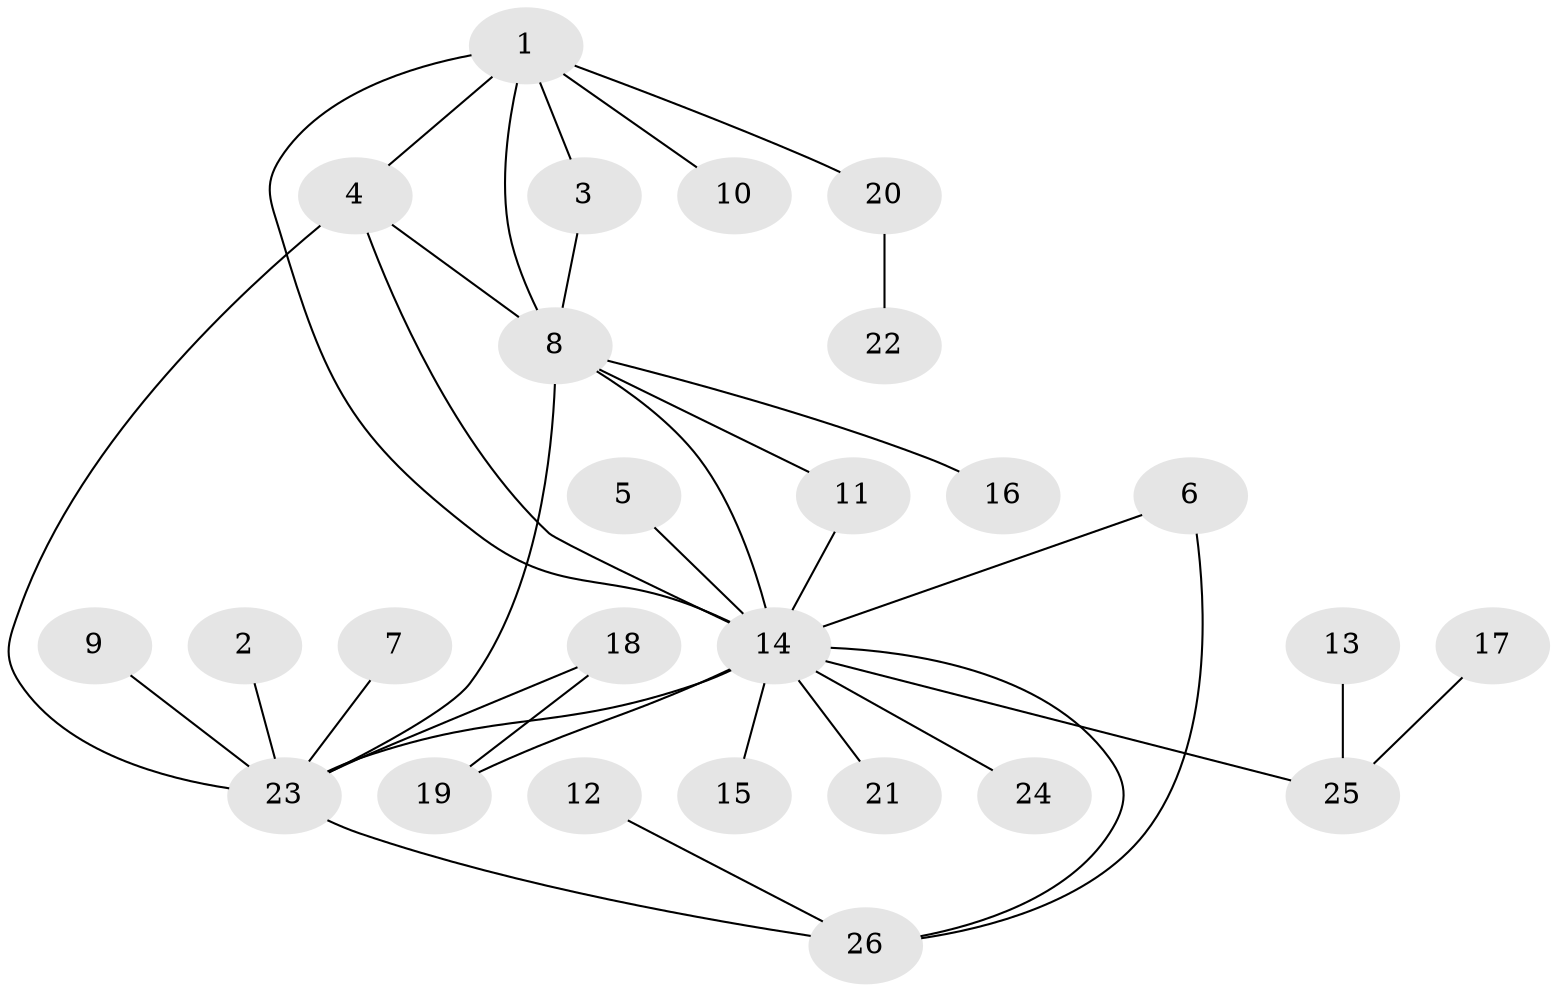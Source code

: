 // original degree distribution, {2: 0.23076923076923078, 7: 0.019230769230769232, 3: 0.1346153846153846, 9: 0.019230769230769232, 10: 0.019230769230769232, 5: 0.038461538461538464, 6: 0.019230769230769232, 4: 0.07692307692307693, 1: 0.4423076923076923}
// Generated by graph-tools (version 1.1) at 2025/50/03/09/25 03:50:35]
// undirected, 26 vertices, 35 edges
graph export_dot {
graph [start="1"]
  node [color=gray90,style=filled];
  1;
  2;
  3;
  4;
  5;
  6;
  7;
  8;
  9;
  10;
  11;
  12;
  13;
  14;
  15;
  16;
  17;
  18;
  19;
  20;
  21;
  22;
  23;
  24;
  25;
  26;
  1 -- 3 [weight=1.0];
  1 -- 4 [weight=1.0];
  1 -- 8 [weight=1.0];
  1 -- 10 [weight=1.0];
  1 -- 14 [weight=1.0];
  1 -- 20 [weight=1.0];
  2 -- 23 [weight=1.0];
  3 -- 8 [weight=1.0];
  4 -- 8 [weight=1.0];
  4 -- 14 [weight=1.0];
  4 -- 23 [weight=1.0];
  5 -- 14 [weight=1.0];
  6 -- 14 [weight=1.0];
  6 -- 26 [weight=1.0];
  7 -- 23 [weight=1.0];
  8 -- 11 [weight=1.0];
  8 -- 14 [weight=1.0];
  8 -- 16 [weight=1.0];
  8 -- 23 [weight=2.0];
  9 -- 23 [weight=1.0];
  11 -- 14 [weight=1.0];
  12 -- 26 [weight=1.0];
  13 -- 25 [weight=1.0];
  14 -- 15 [weight=1.0];
  14 -- 19 [weight=1.0];
  14 -- 21 [weight=1.0];
  14 -- 23 [weight=1.0];
  14 -- 24 [weight=1.0];
  14 -- 25 [weight=1.0];
  14 -- 26 [weight=1.0];
  17 -- 25 [weight=1.0];
  18 -- 19 [weight=1.0];
  18 -- 23 [weight=1.0];
  20 -- 22 [weight=1.0];
  23 -- 26 [weight=1.0];
}
